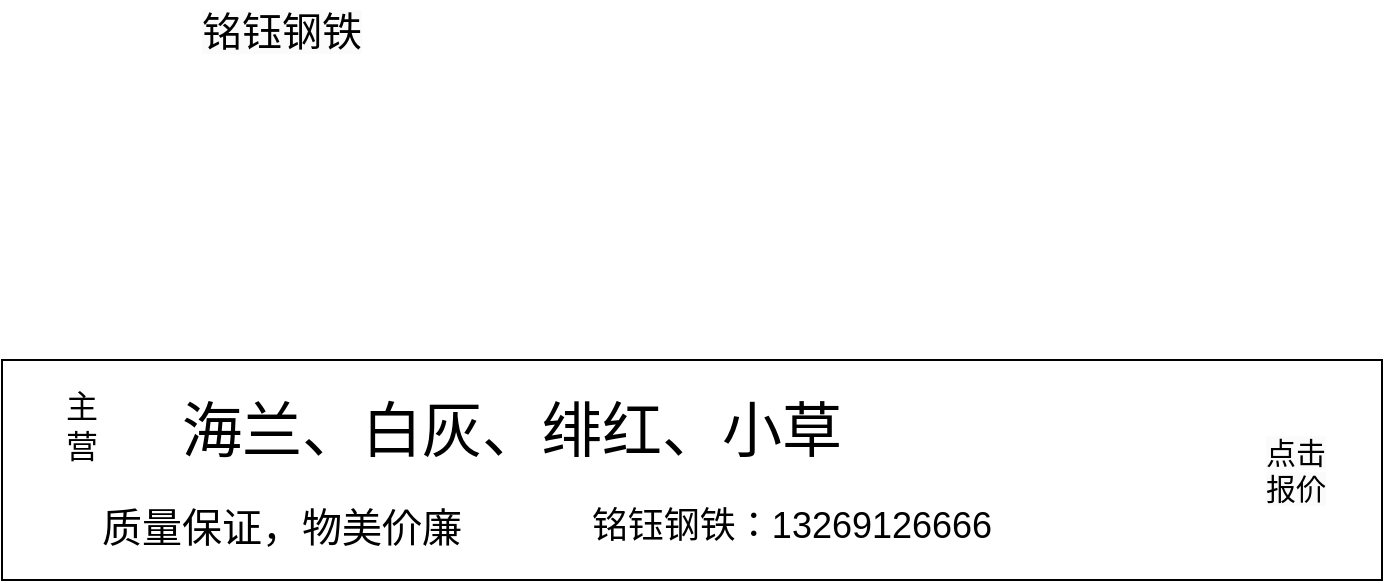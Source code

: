 <mxfile version="24.4.13" type="github">
  <diagram name="第 1 页" id="I0i1PA1vy1tKrl0rkm65">
    <mxGraphModel dx="1114" dy="785" grid="1" gridSize="10" guides="1" tooltips="1" connect="1" arrows="1" fold="1" page="1" pageScale="1" pageWidth="827" pageHeight="1169" math="0" shadow="0">
      <root>
        <mxCell id="0" />
        <mxCell id="1" parent="0" />
        <mxCell id="bJFwQz_AG0BZFsZjNXED-1" value="" style="rounded=0;whiteSpace=wrap;html=1;" vertex="1" parent="1">
          <mxGeometry x="90" y="240" width="690" height="110" as="geometry" />
        </mxCell>
        <mxCell id="bJFwQz_AG0BZFsZjNXED-2" value="&lt;div style=&quot;font-size: 16px;&quot;&gt;&lt;span style=&quot;background-color: initial; font-size: 16px;&quot;&gt;主&lt;/span&gt;&lt;/div&gt;&lt;div style=&quot;font-size: 16px;&quot;&gt;&lt;span style=&quot;background-color: initial; font-size: 16px;&quot;&gt;营&lt;/span&gt;&lt;br style=&quot;font-size: 16px;&quot;&gt;&lt;/div&gt;" style="text;html=1;align=center;verticalAlign=middle;whiteSpace=wrap;rounded=0;fontSize=16;" vertex="1" parent="1">
          <mxGeometry x="100" y="258" width="60" height="30" as="geometry" />
        </mxCell>
        <mxCell id="bJFwQz_AG0BZFsZjNXED-3" value="&lt;div style=&quot;font-size: 30px;&quot;&gt;&lt;span style=&quot;font-size: 30px;&quot;&gt;海兰、白灰、绯红、小草&lt;/span&gt;&lt;/div&gt;" style="text;html=1;align=center;verticalAlign=middle;whiteSpace=wrap;rounded=0;fontSize=30;" vertex="1" parent="1">
          <mxGeometry x="140" y="258" width="410" height="34" as="geometry" />
        </mxCell>
        <mxCell id="bJFwQz_AG0BZFsZjNXED-4" value="&lt;div style=&quot;font-size: 20px;&quot;&gt;质量保证，物美价廉&lt;br style=&quot;font-size: 20px;&quot;&gt;&lt;/div&gt;" style="text;html=1;align=center;verticalAlign=middle;whiteSpace=wrap;rounded=0;fontSize=20;" vertex="1" parent="1">
          <mxGeometry x="125" y="308" width="210" height="30" as="geometry" />
        </mxCell>
        <mxCell id="bJFwQz_AG0BZFsZjNXED-5" value="&lt;div style=&quot;font-size: 18px;&quot;&gt;&lt;div style=&quot;font-size: 18px;&quot;&gt;铭钰钢铁：13269126666&lt;/div&gt;&lt;/div&gt;" style="text;html=1;align=center;verticalAlign=middle;whiteSpace=wrap;rounded=0;fontSize=18;" vertex="1" parent="1">
          <mxGeometry x="360" y="308" width="250" height="30" as="geometry" />
        </mxCell>
        <mxCell id="bJFwQz_AG0BZFsZjNXED-6" value="&lt;span style=&quot;color: rgb(0, 0, 0); font-family: Helvetica; font-size: 15px; font-style: normal; font-variant-ligatures: normal; font-variant-caps: normal; font-weight: 400; letter-spacing: normal; orphans: 2; text-align: center; text-indent: 0px; text-transform: none; widows: 2; word-spacing: 0px; -webkit-text-stroke-width: 0px; white-space: normal; background-color: rgb(251, 251, 251); text-decoration-thickness: initial; text-decoration-style: initial; text-decoration-color: initial; float: none; display: inline !important;&quot;&gt;点击&lt;/span&gt;&lt;div&gt;&lt;span style=&quot;color: rgb(0, 0, 0); font-family: Helvetica; font-size: 15px; font-style: normal; font-variant-ligatures: normal; font-variant-caps: normal; font-weight: 400; letter-spacing: normal; orphans: 2; text-align: center; text-indent: 0px; text-transform: none; widows: 2; word-spacing: 0px; -webkit-text-stroke-width: 0px; white-space: normal; background-color: rgb(251, 251, 251); text-decoration-thickness: initial; text-decoration-style: initial; text-decoration-color: initial; float: none; display: inline !important;&quot;&gt;报价&lt;/span&gt;&lt;/div&gt;" style="text;whiteSpace=wrap;html=1;verticalAlign=middle;fontSize=15;" vertex="1" parent="1">
          <mxGeometry x="720" y="275" width="40" height="40" as="geometry" />
        </mxCell>
        <mxCell id="bJFwQz_AG0BZFsZjNXED-8" value="&lt;span style=&quot;color: rgb(0, 0, 0); font-family: Helvetica; font-size: 20px; font-style: normal; font-variant-ligatures: normal; font-variant-caps: normal; font-weight: 400; letter-spacing: normal; orphans: 2; text-indent: 0px; text-transform: none; widows: 2; word-spacing: 0px; -webkit-text-stroke-width: 0px; white-space: normal; background-color: rgb(251, 251, 251); text-decoration-thickness: initial; text-decoration-style: initial; text-decoration-color: initial; float: none; display: inline !important;&quot;&gt;铭钰钢铁&lt;/span&gt;" style="text;whiteSpace=wrap;html=1;verticalAlign=middle;align=center;" vertex="1" parent="1">
          <mxGeometry x="185" y="60" width="90" height="30" as="geometry" />
        </mxCell>
      </root>
    </mxGraphModel>
  </diagram>
</mxfile>
